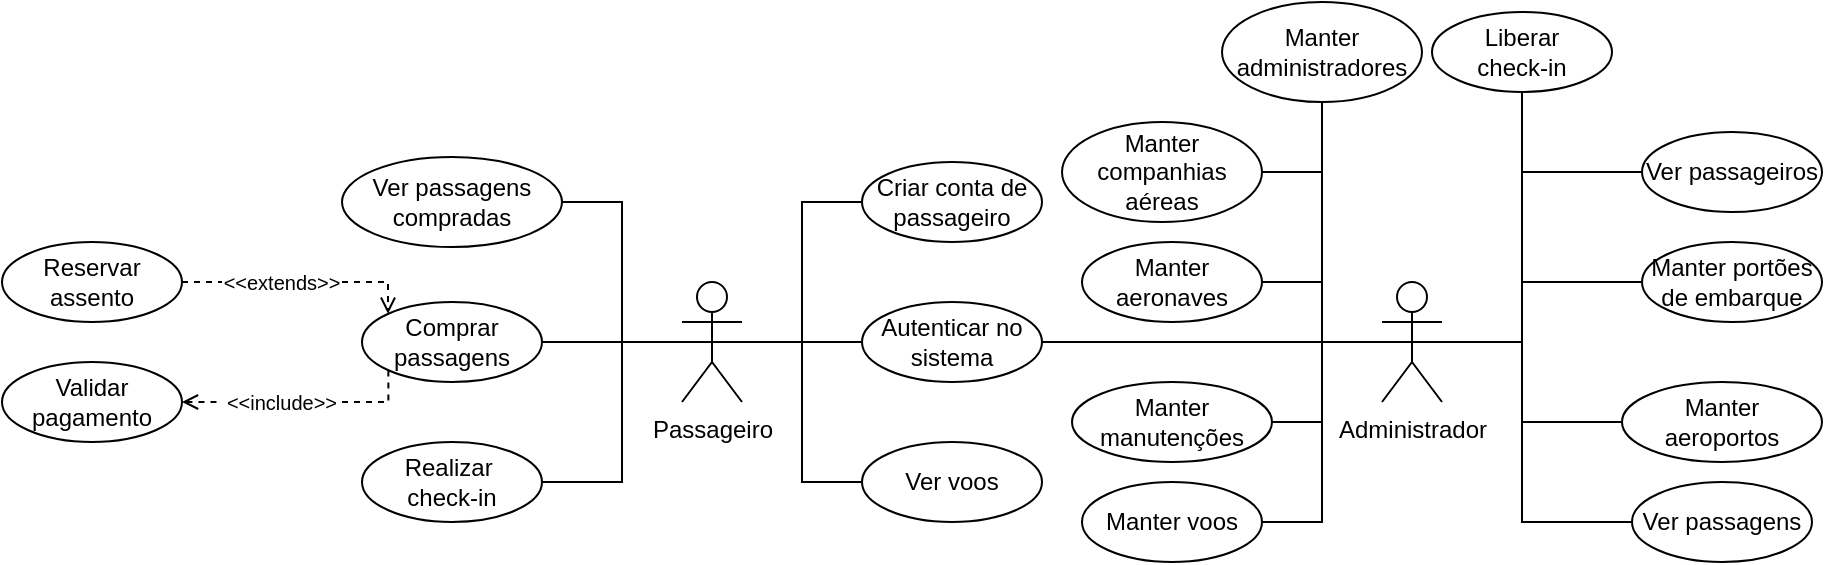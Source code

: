 <mxfile version="26.0.4">
  <diagram name="Página-1" id="lmha-517nniCLPN6JwKE">
    <mxGraphModel dx="1247" dy="614" grid="1" gridSize="10" guides="1" tooltips="1" connect="1" arrows="1" fold="1" page="1" pageScale="1" pageWidth="827" pageHeight="1169" math="0" shadow="0">
      <root>
        <mxCell id="0" />
        <mxCell id="1" parent="0" />
        <mxCell id="qFhB5HEPBamgJlPAgSz2-9" style="edgeStyle=orthogonalEdgeStyle;rounded=0;orthogonalLoop=1;jettySize=auto;html=1;exitX=0.5;exitY=0.5;exitDx=0;exitDy=0;exitPerimeter=0;entryX=0;entryY=0.5;entryDx=0;entryDy=0;endArrow=none;endFill=0;" parent="1" source="qFhB5HEPBamgJlPAgSz2-1" target="GnrFOolTsA4xDCtrEcNS-4" edge="1">
          <mxGeometry relative="1" as="geometry">
            <Array as="points">
              <mxPoint x="450" y="350" />
              <mxPoint x="450" y="280" />
            </Array>
          </mxGeometry>
        </mxCell>
        <mxCell id="qFhB5HEPBamgJlPAgSz2-10" style="edgeStyle=orthogonalEdgeStyle;rounded=0;orthogonalLoop=1;jettySize=auto;html=1;exitX=0.5;exitY=0.5;exitDx=0;exitDy=0;exitPerimeter=0;entryX=0;entryY=0.5;entryDx=0;entryDy=0;endArrow=none;endFill=0;" parent="1" source="qFhB5HEPBamgJlPAgSz2-1" target="qFhB5HEPBamgJlPAgSz2-5" edge="1">
          <mxGeometry relative="1" as="geometry">
            <Array as="points">
              <mxPoint x="450" y="350" />
              <mxPoint x="450" y="420" />
            </Array>
          </mxGeometry>
        </mxCell>
        <mxCell id="qFhB5HEPBamgJlPAgSz2-11" style="edgeStyle=orthogonalEdgeStyle;rounded=0;orthogonalLoop=1;jettySize=auto;html=1;exitX=0.5;exitY=0.5;exitDx=0;exitDy=0;exitPerimeter=0;entryX=1;entryY=0.5;entryDx=0;entryDy=0;endArrow=none;endFill=0;" parent="1" source="qFhB5HEPBamgJlPAgSz2-1" target="qFhB5HEPBamgJlPAgSz2-6" edge="1">
          <mxGeometry relative="1" as="geometry">
            <Array as="points">
              <mxPoint x="340" y="350" />
              <mxPoint x="340" y="350" />
            </Array>
          </mxGeometry>
        </mxCell>
        <mxCell id="qFhB5HEPBamgJlPAgSz2-12" style="edgeStyle=orthogonalEdgeStyle;rounded=0;orthogonalLoop=1;jettySize=auto;html=1;exitX=0.5;exitY=0.5;exitDx=0;exitDy=0;exitPerimeter=0;entryX=1;entryY=0.5;entryDx=0;entryDy=0;endArrow=none;endFill=0;" parent="1" source="qFhB5HEPBamgJlPAgSz2-1" target="qFhB5HEPBamgJlPAgSz2-7" edge="1">
          <mxGeometry relative="1" as="geometry">
            <Array as="points">
              <mxPoint x="360" y="350" />
              <mxPoint x="360" y="420" />
            </Array>
          </mxGeometry>
        </mxCell>
        <mxCell id="GnrFOolTsA4xDCtrEcNS-3" style="edgeStyle=orthogonalEdgeStyle;rounded=0;orthogonalLoop=1;jettySize=auto;html=1;exitX=0.5;exitY=0.5;exitDx=0;exitDy=0;exitPerimeter=0;entryX=0;entryY=0.5;entryDx=0;entryDy=0;endArrow=none;endFill=0;" parent="1" source="qFhB5HEPBamgJlPAgSz2-1" target="qFhB5HEPBamgJlPAgSz2-4" edge="1">
          <mxGeometry relative="1" as="geometry">
            <Array as="points" />
          </mxGeometry>
        </mxCell>
        <mxCell id="GnrFOolTsA4xDCtrEcNS-5" style="edgeStyle=orthogonalEdgeStyle;rounded=0;orthogonalLoop=1;jettySize=auto;html=1;exitX=0.5;exitY=0.5;exitDx=0;exitDy=0;exitPerimeter=0;entryX=0;entryY=0.5;entryDx=0;entryDy=0;strokeColor=default;endArrow=none;endFill=0;" parent="1" source="qFhB5HEPBamgJlPAgSz2-1" target="qFhB5HEPBamgJlPAgSz2-4" edge="1">
          <mxGeometry relative="1" as="geometry">
            <mxPoint x="480" y="430" as="targetPoint" />
          </mxGeometry>
        </mxCell>
        <mxCell id="in6-VWhSKFkth-PQ7jhl-5" style="edgeStyle=orthogonalEdgeStyle;rounded=0;orthogonalLoop=1;jettySize=auto;html=1;exitX=0.5;exitY=0.5;exitDx=0;exitDy=0;exitPerimeter=0;entryX=1;entryY=0.5;entryDx=0;entryDy=0;endArrow=none;endFill=0;" parent="1" source="qFhB5HEPBamgJlPAgSz2-1" target="in6-VWhSKFkth-PQ7jhl-4" edge="1">
          <mxGeometry relative="1" as="geometry">
            <mxPoint x="404.793" y="270" as="targetPoint" />
            <Array as="points">
              <mxPoint x="360" y="350" />
              <mxPoint x="360" y="280" />
            </Array>
          </mxGeometry>
        </mxCell>
        <mxCell id="qFhB5HEPBamgJlPAgSz2-1" value="Passageiro" style="shape=umlActor;verticalLabelPosition=bottom;verticalAlign=top;html=1;outlineConnect=0;" parent="1" vertex="1">
          <mxGeometry x="390" y="320" width="30" height="60" as="geometry" />
        </mxCell>
        <mxCell id="qFhB5HEPBamgJlPAgSz2-34" style="edgeStyle=orthogonalEdgeStyle;rounded=0;orthogonalLoop=1;jettySize=auto;html=1;exitX=0.5;exitY=0.5;exitDx=0;exitDy=0;exitPerimeter=0;entryX=0;entryY=0.5;entryDx=0;entryDy=0;endArrow=none;endFill=0;" parent="1" source="qFhB5HEPBamgJlPAgSz2-3" target="qFhB5HEPBamgJlPAgSz2-16" edge="1">
          <mxGeometry relative="1" as="geometry">
            <Array as="points">
              <mxPoint x="810" y="350" />
              <mxPoint x="810" y="390" />
            </Array>
            <mxPoint x="755" y="354.99" as="sourcePoint" />
            <mxPoint x="830" y="370" as="targetPoint" />
          </mxGeometry>
        </mxCell>
        <mxCell id="qFhB5HEPBamgJlPAgSz2-35" style="edgeStyle=orthogonalEdgeStyle;rounded=0;orthogonalLoop=1;jettySize=auto;html=1;exitX=0.5;exitY=0.5;exitDx=0;exitDy=0;exitPerimeter=0;entryX=0;entryY=0.5;entryDx=0;entryDy=0;endArrow=none;endFill=0;" parent="1" source="qFhB5HEPBamgJlPAgSz2-3" target="qFhB5HEPBamgJlPAgSz2-17" edge="1">
          <mxGeometry relative="1" as="geometry">
            <Array as="points">
              <mxPoint x="810" y="350" />
              <mxPoint x="810" y="320" />
            </Array>
          </mxGeometry>
        </mxCell>
        <mxCell id="qFhB5HEPBamgJlPAgSz2-36" style="edgeStyle=orthogonalEdgeStyle;rounded=0;orthogonalLoop=1;jettySize=auto;html=1;exitX=0.5;exitY=0.5;exitDx=0;exitDy=0;exitPerimeter=0;entryX=0;entryY=0.5;entryDx=0;entryDy=0;endArrow=none;endFill=0;" parent="1" source="qFhB5HEPBamgJlPAgSz2-3" target="qFhB5HEPBamgJlPAgSz2-32" edge="1">
          <mxGeometry relative="1" as="geometry">
            <Array as="points">
              <mxPoint x="810" y="350" />
              <mxPoint x="810" y="440" />
            </Array>
          </mxGeometry>
        </mxCell>
        <mxCell id="qFhB5HEPBamgJlPAgSz2-37" style="edgeStyle=orthogonalEdgeStyle;rounded=0;orthogonalLoop=1;jettySize=auto;html=1;exitX=0.5;exitY=0.5;exitDx=0;exitDy=0;exitPerimeter=0;entryX=1;entryY=0.5;entryDx=0;entryDy=0;endArrow=none;endFill=0;" parent="1" source="qFhB5HEPBamgJlPAgSz2-3" target="qFhB5HEPBamgJlPAgSz2-18" edge="1">
          <mxGeometry relative="1" as="geometry">
            <Array as="points">
              <mxPoint x="710" y="350" />
              <mxPoint x="710" y="265" />
            </Array>
          </mxGeometry>
        </mxCell>
        <mxCell id="qFhB5HEPBamgJlPAgSz2-38" style="edgeStyle=orthogonalEdgeStyle;rounded=0;orthogonalLoop=1;jettySize=auto;html=1;exitX=0.5;exitY=0.5;exitDx=0;exitDy=0;exitPerimeter=0;entryX=1;entryY=0.5;entryDx=0;entryDy=0;endArrow=none;endFill=0;" parent="1" source="qFhB5HEPBamgJlPAgSz2-3" target="qFhB5HEPBamgJlPAgSz2-15" edge="1">
          <mxGeometry relative="1" as="geometry" />
        </mxCell>
        <mxCell id="qFhB5HEPBamgJlPAgSz2-39" style="edgeStyle=orthogonalEdgeStyle;rounded=0;orthogonalLoop=1;jettySize=auto;html=1;exitX=0.5;exitY=0.5;exitDx=0;exitDy=0;exitPerimeter=0;entryX=1;entryY=0.5;entryDx=0;entryDy=0;endArrow=none;endFill=0;" parent="1" source="qFhB5HEPBamgJlPAgSz2-3" target="qFhB5HEPBamgJlPAgSz2-21" edge="1">
          <mxGeometry relative="1" as="geometry">
            <Array as="points">
              <mxPoint x="710" y="350" />
              <mxPoint x="710" y="390" />
            </Array>
          </mxGeometry>
        </mxCell>
        <mxCell id="GnrFOolTsA4xDCtrEcNS-15" value="" style="edgeStyle=orthogonalEdgeStyle;rounded=0;orthogonalLoop=1;jettySize=auto;html=1;endArrow=none;endFill=0;entryX=1;entryY=0.5;entryDx=0;entryDy=0;" parent="1" source="qFhB5HEPBamgJlPAgSz2-3" target="qFhB5HEPBamgJlPAgSz2-13" edge="1">
          <mxGeometry relative="1" as="geometry">
            <Array as="points">
              <mxPoint x="710" y="350" />
              <mxPoint x="710" y="440" />
            </Array>
            <mxPoint x="710" y="440" as="targetPoint" />
          </mxGeometry>
        </mxCell>
        <mxCell id="GnrFOolTsA4xDCtrEcNS-17" style="edgeStyle=orthogonalEdgeStyle;rounded=0;orthogonalLoop=1;jettySize=auto;html=1;exitX=0.5;exitY=0.5;exitDx=0;exitDy=0;exitPerimeter=0;entryX=0.5;entryY=1;entryDx=0;entryDy=0;endArrow=none;endFill=0;" parent="1" source="qFhB5HEPBamgJlPAgSz2-3" target="GnrFOolTsA4xDCtrEcNS-11" edge="1">
          <mxGeometry relative="1" as="geometry">
            <Array as="points">
              <mxPoint x="710" y="350" />
              <mxPoint x="710" y="240" />
            </Array>
          </mxGeometry>
        </mxCell>
        <mxCell id="in6-VWhSKFkth-PQ7jhl-1" style="edgeStyle=orthogonalEdgeStyle;rounded=0;orthogonalLoop=1;jettySize=auto;html=1;exitX=0.5;exitY=0.5;exitDx=0;exitDy=0;exitPerimeter=0;entryX=1;entryY=0.5;entryDx=0;entryDy=0;endArrow=none;endFill=0;" parent="1" source="qFhB5HEPBamgJlPAgSz2-3" target="qFhB5HEPBamgJlPAgSz2-4" edge="1">
          <mxGeometry relative="1" as="geometry" />
        </mxCell>
        <mxCell id="qFhB5HEPBamgJlPAgSz2-3" value="Administrador" style="shape=umlActor;verticalLabelPosition=bottom;verticalAlign=top;html=1;outlineConnect=0;" parent="1" vertex="1">
          <mxGeometry x="740" y="320" width="30" height="60" as="geometry" />
        </mxCell>
        <mxCell id="qFhB5HEPBamgJlPAgSz2-4" value="&lt;div&gt;Autenticar no&lt;/div&gt;&lt;div&gt;sistema&lt;br&gt;&lt;/div&gt;" style="ellipse;whiteSpace=wrap;html=1;" parent="1" vertex="1">
          <mxGeometry x="480" y="330" width="90" height="40" as="geometry" />
        </mxCell>
        <mxCell id="qFhB5HEPBamgJlPAgSz2-6" value="Comprar passagens" style="ellipse;whiteSpace=wrap;html=1;" parent="1" vertex="1">
          <mxGeometry x="230" y="330" width="90" height="40" as="geometry" />
        </mxCell>
        <mxCell id="qFhB5HEPBamgJlPAgSz2-7" value="&lt;div&gt;Realizar&amp;nbsp;&lt;/div&gt;&lt;div&gt;check-in&lt;/div&gt;" style="ellipse;whiteSpace=wrap;html=1;" parent="1" vertex="1">
          <mxGeometry x="230" y="400" width="90" height="40" as="geometry" />
        </mxCell>
        <mxCell id="qFhB5HEPBamgJlPAgSz2-13" value="Manter voos" style="ellipse;whiteSpace=wrap;html=1;" parent="1" vertex="1">
          <mxGeometry x="590" y="420" width="90" height="40" as="geometry" />
        </mxCell>
        <mxCell id="qFhB5HEPBamgJlPAgSz2-15" value="Manter aeronaves" style="ellipse;whiteSpace=wrap;html=1;" parent="1" vertex="1">
          <mxGeometry x="590" y="300" width="90" height="40" as="geometry" />
        </mxCell>
        <mxCell id="qFhB5HEPBamgJlPAgSz2-16" value="Manter aeroportos" style="ellipse;whiteSpace=wrap;html=1;" parent="1" vertex="1">
          <mxGeometry x="860" y="370" width="100" height="40" as="geometry" />
        </mxCell>
        <mxCell id="qFhB5HEPBamgJlPAgSz2-17" value="Manter portões de embarque" style="ellipse;whiteSpace=wrap;html=1;" parent="1" vertex="1">
          <mxGeometry x="870" y="300" width="90" height="40" as="geometry" />
        </mxCell>
        <mxCell id="qFhB5HEPBamgJlPAgSz2-18" value="Manter companhias aéreas" style="ellipse;whiteSpace=wrap;html=1;" parent="1" vertex="1">
          <mxGeometry x="580" y="240" width="100" height="50" as="geometry" />
        </mxCell>
        <mxCell id="qFhB5HEPBamgJlPAgSz2-21" value="Manter manutenções" style="ellipse;whiteSpace=wrap;html=1;" parent="1" vertex="1">
          <mxGeometry x="585" y="370" width="100" height="40" as="geometry" />
        </mxCell>
        <mxCell id="qFhB5HEPBamgJlPAgSz2-32" value="Ver passagens" style="ellipse;whiteSpace=wrap;html=1;" parent="1" vertex="1">
          <mxGeometry x="865" y="420" width="90" height="40" as="geometry" />
        </mxCell>
        <mxCell id="GnrFOolTsA4xDCtrEcNS-4" value="Criar conta de passageiro" style="ellipse;whiteSpace=wrap;html=1;" parent="1" vertex="1">
          <mxGeometry x="480" y="260" width="90" height="40" as="geometry" />
        </mxCell>
        <mxCell id="GnrFOolTsA4xDCtrEcNS-7" style="edgeStyle=orthogonalEdgeStyle;rounded=0;orthogonalLoop=1;jettySize=auto;html=1;exitX=0.5;exitY=0.5;exitDx=0;exitDy=0;exitPerimeter=0;entryX=0.5;entryY=0;entryDx=0;entryDy=0;endArrow=none;endFill=0;" parent="1" source="qFhB5HEPBamgJlPAgSz2-3" target="GnrFOolTsA4xDCtrEcNS-8" edge="1">
          <mxGeometry relative="1" as="geometry">
            <mxPoint x="760" y="400" as="sourcePoint" />
            <Array as="points">
              <mxPoint x="810" y="350" />
              <mxPoint x="810" y="265" />
              <mxPoint x="915" y="265" />
            </Array>
          </mxGeometry>
        </mxCell>
        <mxCell id="GnrFOolTsA4xDCtrEcNS-8" value="Ver passageiros" style="ellipse;whiteSpace=wrap;html=1;" parent="1" vertex="1">
          <mxGeometry x="870" y="245" width="90" height="40" as="geometry" />
        </mxCell>
        <mxCell id="GnrFOolTsA4xDCtrEcNS-11" value="Manter administradores" style="ellipse;whiteSpace=wrap;html=1;" parent="1" vertex="1">
          <mxGeometry x="660" y="180" width="100" height="50" as="geometry" />
        </mxCell>
        <mxCell id="in6-VWhSKFkth-PQ7jhl-2" value="&lt;div&gt;Liberar&lt;/div&gt;&lt;div&gt;check-in&lt;/div&gt;" style="ellipse;whiteSpace=wrap;html=1;" parent="1" vertex="1">
          <mxGeometry x="765" y="185" width="90" height="40" as="geometry" />
        </mxCell>
        <mxCell id="in6-VWhSKFkth-PQ7jhl-3" style="edgeStyle=orthogonalEdgeStyle;rounded=0;orthogonalLoop=1;jettySize=auto;html=1;exitX=0.5;exitY=0.5;exitDx=0;exitDy=0;exitPerimeter=0;entryX=0.5;entryY=1;entryDx=0;entryDy=0;endArrow=none;endFill=0;" parent="1" source="qFhB5HEPBamgJlPAgSz2-3" target="in6-VWhSKFkth-PQ7jhl-2" edge="1">
          <mxGeometry relative="1" as="geometry">
            <mxPoint x="810" y="230" as="targetPoint" />
            <Array as="points">
              <mxPoint x="810" y="350" />
              <mxPoint x="810" y="225" />
            </Array>
          </mxGeometry>
        </mxCell>
        <mxCell id="in6-VWhSKFkth-PQ7jhl-4" value="Ver passagens compradas" style="ellipse;whiteSpace=wrap;html=1;" parent="1" vertex="1">
          <mxGeometry x="220" y="257.5" width="110" height="45" as="geometry" />
        </mxCell>
        <mxCell id="in6-VWhSKFkth-PQ7jhl-7" style="edgeStyle=orthogonalEdgeStyle;rounded=0;orthogonalLoop=1;jettySize=auto;html=1;exitX=1;exitY=0.5;exitDx=0;exitDy=0;entryX=0;entryY=1;entryDx=0;entryDy=0;dashed=1;endArrow=none;endFill=0;" parent="1" source="in6-VWhSKFkth-PQ7jhl-8" target="qFhB5HEPBamgJlPAgSz2-6" edge="1">
          <mxGeometry relative="1" as="geometry">
            <Array as="points">
              <mxPoint x="220" y="380" />
              <mxPoint x="243" y="380" />
            </Array>
          </mxGeometry>
        </mxCell>
        <mxCell id="in6-VWhSKFkth-PQ7jhl-6" value="Validar pagamento" style="ellipse;whiteSpace=wrap;html=1;" parent="1" vertex="1">
          <mxGeometry x="50" y="360" width="90" height="40" as="geometry" />
        </mxCell>
        <mxCell id="qFhB5HEPBamgJlPAgSz2-5" value="Ver voos" style="ellipse;whiteSpace=wrap;html=1;" parent="1" vertex="1">
          <mxGeometry x="480" y="400" width="90" height="40" as="geometry" />
        </mxCell>
        <mxCell id="PQhBM_CTheQZLaMorCEp-3" value="" style="edgeStyle=orthogonalEdgeStyle;rounded=0;orthogonalLoop=1;jettySize=auto;html=1;exitX=1;exitY=0.5;exitDx=0;exitDy=0;entryX=0;entryY=0.5;entryDx=0;entryDy=0;dashed=1;endArrow=none;endFill=0;startArrow=open;startFill=0;" parent="1" source="in6-VWhSKFkth-PQ7jhl-6" target="in6-VWhSKFkth-PQ7jhl-8" edge="1">
          <mxGeometry relative="1" as="geometry">
            <mxPoint x="130" y="350" as="sourcePoint" />
            <mxPoint x="230" y="350" as="targetPoint" />
          </mxGeometry>
        </mxCell>
        <mxCell id="in6-VWhSKFkth-PQ7jhl-8" value="&lt;font style=&quot;font-size: 10px;&quot;&gt;&amp;lt;&amp;lt;include&amp;gt;&amp;gt;&lt;/font&gt;" style="text;html=1;align=center;verticalAlign=middle;whiteSpace=wrap;rounded=0;rotation=0;" parent="1" vertex="1">
          <mxGeometry x="160" y="370" width="60" height="20" as="geometry" />
        </mxCell>
        <mxCell id="EaELzU0Thcxan9oBgpvw-2" value="Reservar assento" style="ellipse;whiteSpace=wrap;html=1;" vertex="1" parent="1">
          <mxGeometry x="50" y="300" width="90" height="40" as="geometry" />
        </mxCell>
        <mxCell id="EaELzU0Thcxan9oBgpvw-4" style="edgeStyle=orthogonalEdgeStyle;rounded=0;orthogonalLoop=1;jettySize=auto;html=1;exitX=1;exitY=0.5;exitDx=0;exitDy=0;entryX=0;entryY=0;entryDx=0;entryDy=0;dashed=1;endArrow=open;endFill=0;startArrow=none;startFill=0;" edge="1" parent="1" source="EaELzU0Thcxan9oBgpvw-5" target="qFhB5HEPBamgJlPAgSz2-6">
          <mxGeometry relative="1" as="geometry">
            <mxPoint x="207" y="320" as="sourcePoint" />
            <mxPoint x="230" y="304" as="targetPoint" />
            <Array as="points">
              <mxPoint x="243" y="320" />
              <mxPoint x="243" y="336" />
            </Array>
          </mxGeometry>
        </mxCell>
        <mxCell id="EaELzU0Thcxan9oBgpvw-6" value="" style="edgeStyle=orthogonalEdgeStyle;rounded=0;orthogonalLoop=1;jettySize=auto;html=1;exitX=1;exitY=0.5;exitDx=0;exitDy=0;entryX=0;entryY=0.5;entryDx=0;entryDy=0;dashed=1;endArrow=none;endFill=0;startArrow=none;startFill=0;" edge="1" parent="1" source="EaELzU0Thcxan9oBgpvw-2" target="EaELzU0Thcxan9oBgpvw-5">
          <mxGeometry relative="1" as="geometry">
            <mxPoint x="140" y="320" as="sourcePoint" />
            <mxPoint x="243" y="336" as="targetPoint" />
            <Array as="points" />
          </mxGeometry>
        </mxCell>
        <mxCell id="EaELzU0Thcxan9oBgpvw-5" value="&lt;font style=&quot;font-size: 10px;&quot;&gt;&amp;lt;&amp;lt;extends&amp;gt;&amp;gt;&lt;/font&gt;" style="text;html=1;align=center;verticalAlign=middle;whiteSpace=wrap;rounded=0;rotation=0;" vertex="1" parent="1">
          <mxGeometry x="160" y="310" width="60" height="20" as="geometry" />
        </mxCell>
      </root>
    </mxGraphModel>
  </diagram>
</mxfile>
